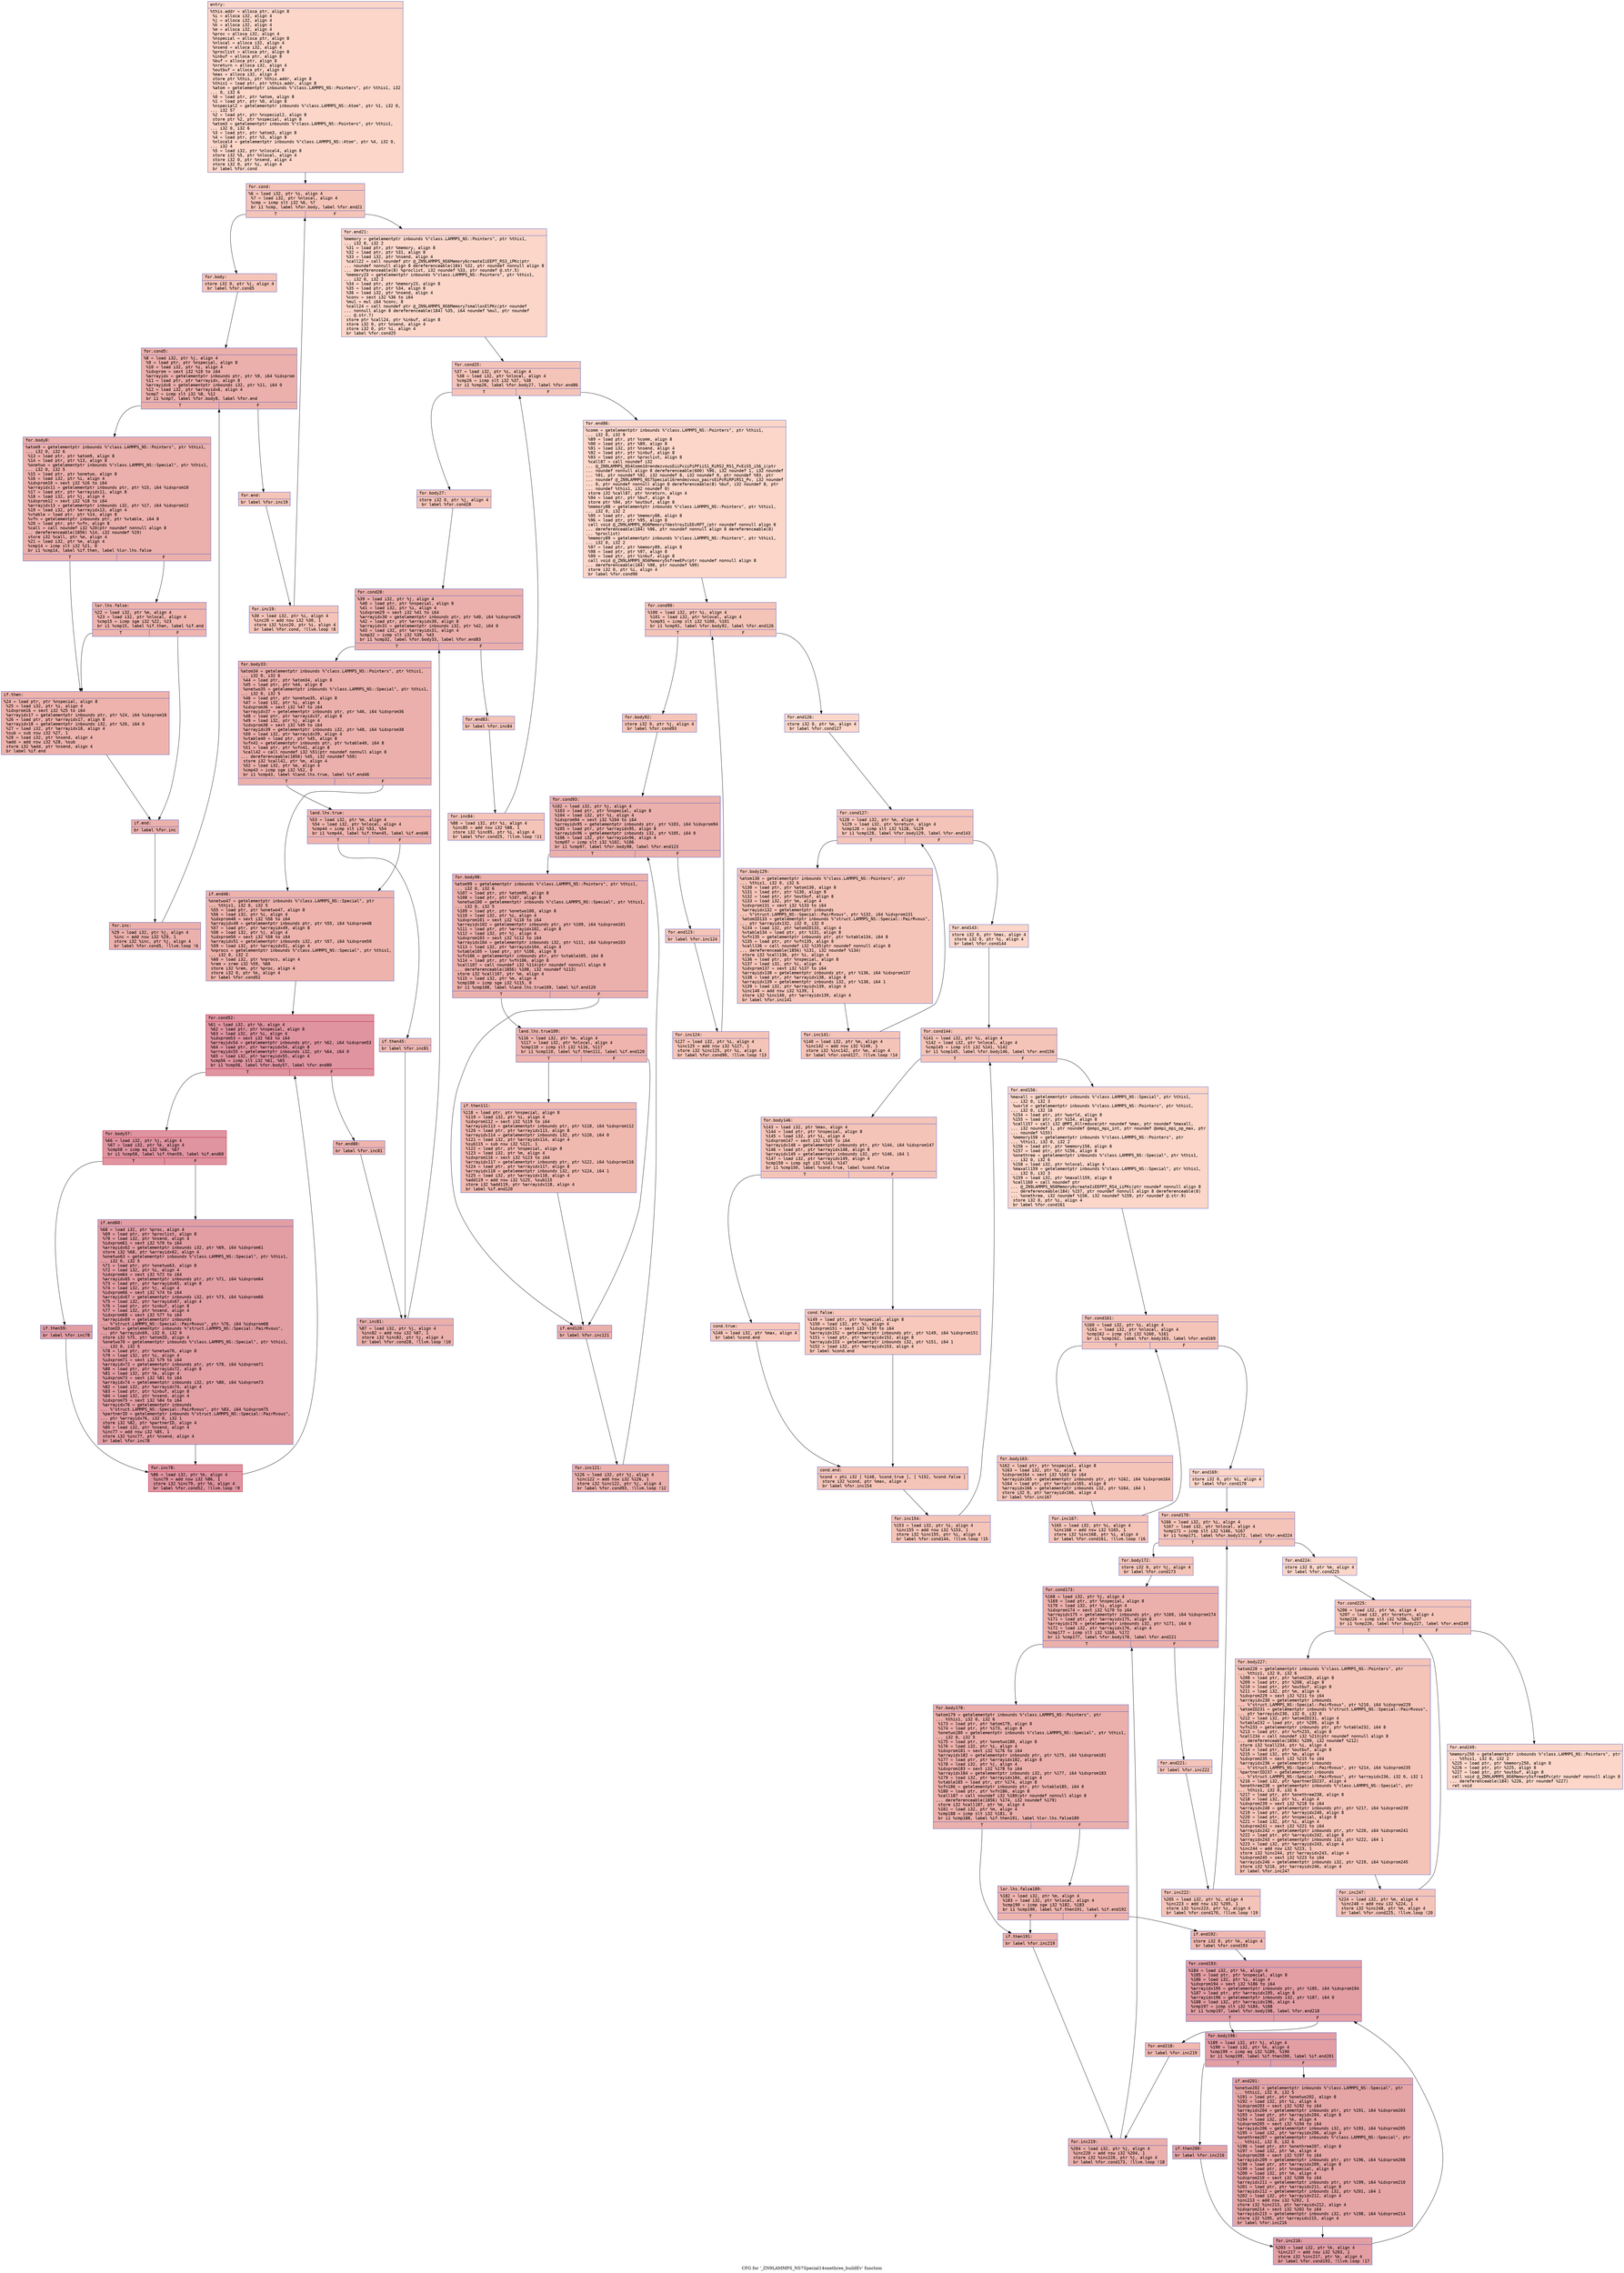 digraph "CFG for '_ZN9LAMMPS_NS7Special14onethree_buildEv' function" {
	label="CFG for '_ZN9LAMMPS_NS7Special14onethree_buildEv' function";

	Node0x555def84d710 [shape=record,color="#3d50c3ff", style=filled, fillcolor="#f6a38570" fontname="Courier",label="{entry:\l|  %this.addr = alloca ptr, align 8\l  %i = alloca i32, align 4\l  %j = alloca i32, align 4\l  %k = alloca i32, align 4\l  %m = alloca i32, align 4\l  %proc = alloca i32, align 4\l  %nspecial = alloca ptr, align 8\l  %nlocal = alloca i32, align 4\l  %nsend = alloca i32, align 4\l  %proclist = alloca ptr, align 8\l  %inbuf = alloca ptr, align 8\l  %buf = alloca ptr, align 8\l  %nreturn = alloca i32, align 4\l  %outbuf = alloca ptr, align 8\l  %max = alloca i32, align 4\l  store ptr %this, ptr %this.addr, align 8\l  %this1 = load ptr, ptr %this.addr, align 8\l  %atom = getelementptr inbounds %\"class.LAMMPS_NS::Pointers\", ptr %this1, i32\l... 0, i32 6\l  %0 = load ptr, ptr %atom, align 8\l  %1 = load ptr, ptr %0, align 8\l  %nspecial2 = getelementptr inbounds %\"class.LAMMPS_NS::Atom\", ptr %1, i32 0,\l... i32 57\l  %2 = load ptr, ptr %nspecial2, align 8\l  store ptr %2, ptr %nspecial, align 8\l  %atom3 = getelementptr inbounds %\"class.LAMMPS_NS::Pointers\", ptr %this1,\l... i32 0, i32 6\l  %3 = load ptr, ptr %atom3, align 8\l  %4 = load ptr, ptr %3, align 8\l  %nlocal4 = getelementptr inbounds %\"class.LAMMPS_NS::Atom\", ptr %4, i32 0,\l... i32 4\l  %5 = load i32, ptr %nlocal4, align 8\l  store i32 %5, ptr %nlocal, align 4\l  store i32 0, ptr %nsend, align 4\l  store i32 0, ptr %i, align 4\l  br label %for.cond\l}"];
	Node0x555def84d710 -> Node0x555def84ec10[tooltip="entry -> for.cond\nProbability 100.00%" ];
	Node0x555def84ec10 [shape=record,color="#3d50c3ff", style=filled, fillcolor="#e97a5f70" fontname="Courier",label="{for.cond:\l|  %6 = load i32, ptr %i, align 4\l  %7 = load i32, ptr %nlocal, align 4\l  %cmp = icmp slt i32 %6, %7\l  br i1 %cmp, label %for.body, label %for.end21\l|{<s0>T|<s1>F}}"];
	Node0x555def84ec10:s0 -> Node0x555def84eeb0[tooltip="for.cond -> for.body\nProbability 96.88%" ];
	Node0x555def84ec10:s1 -> Node0x555def84dda0[tooltip="for.cond -> for.end21\nProbability 3.12%" ];
	Node0x555def84eeb0 [shape=record,color="#3d50c3ff", style=filled, fillcolor="#e97a5f70" fontname="Courier",label="{for.body:\l|  store i32 0, ptr %j, align 4\l  br label %for.cond5\l}"];
	Node0x555def84eeb0 -> Node0x555def84ded0[tooltip="for.body -> for.cond5\nProbability 100.00%" ];
	Node0x555def84ded0 [shape=record,color="#3d50c3ff", style=filled, fillcolor="#d24b4070" fontname="Courier",label="{for.cond5:\l|  %8 = load i32, ptr %j, align 4\l  %9 = load ptr, ptr %nspecial, align 8\l  %10 = load i32, ptr %i, align 4\l  %idxprom = sext i32 %10 to i64\l  %arrayidx = getelementptr inbounds ptr, ptr %9, i64 %idxprom\l  %11 = load ptr, ptr %arrayidx, align 8\l  %arrayidx6 = getelementptr inbounds i32, ptr %11, i64 0\l  %12 = load i32, ptr %arrayidx6, align 4\l  %cmp7 = icmp slt i32 %8, %12\l  br i1 %cmp7, label %for.body8, label %for.end\l|{<s0>T|<s1>F}}"];
	Node0x555def84ded0:s0 -> Node0x555def84f8d0[tooltip="for.cond5 -> for.body8\nProbability 96.88%" ];
	Node0x555def84ded0:s1 -> Node0x555def84f950[tooltip="for.cond5 -> for.end\nProbability 3.12%" ];
	Node0x555def84f8d0 [shape=record,color="#3d50c3ff", style=filled, fillcolor="#d24b4070" fontname="Courier",label="{for.body8:\l|  %atom9 = getelementptr inbounds %\"class.LAMMPS_NS::Pointers\", ptr %this1,\l... i32 0, i32 6\l  %13 = load ptr, ptr %atom9, align 8\l  %14 = load ptr, ptr %13, align 8\l  %onetwo = getelementptr inbounds %\"class.LAMMPS_NS::Special\", ptr %this1,\l... i32 0, i32 5\l  %15 = load ptr, ptr %onetwo, align 8\l  %16 = load i32, ptr %i, align 4\l  %idxprom10 = sext i32 %16 to i64\l  %arrayidx11 = getelementptr inbounds ptr, ptr %15, i64 %idxprom10\l  %17 = load ptr, ptr %arrayidx11, align 8\l  %18 = load i32, ptr %j, align 4\l  %idxprom12 = sext i32 %18 to i64\l  %arrayidx13 = getelementptr inbounds i32, ptr %17, i64 %idxprom12\l  %19 = load i32, ptr %arrayidx13, align 4\l  %vtable = load ptr, ptr %14, align 8\l  %vfn = getelementptr inbounds ptr, ptr %vtable, i64 8\l  %20 = load ptr, ptr %vfn, align 8\l  %call = call noundef i32 %20(ptr noundef nonnull align 8\l... dereferenceable(1856) %14, i32 noundef %19)\l  store i32 %call, ptr %m, align 4\l  %21 = load i32, ptr %m, align 4\l  %cmp14 = icmp slt i32 %21, 0\l  br i1 %cmp14, label %if.then, label %lor.lhs.false\l|{<s0>T|<s1>F}}"];
	Node0x555def84f8d0:s0 -> Node0x555def850770[tooltip="for.body8 -> if.then\nProbability 37.50%" ];
	Node0x555def84f8d0:s1 -> Node0x555def8507e0[tooltip="for.body8 -> lor.lhs.false\nProbability 62.50%" ];
	Node0x555def8507e0 [shape=record,color="#3d50c3ff", style=filled, fillcolor="#d8564670" fontname="Courier",label="{lor.lhs.false:\l|  %22 = load i32, ptr %m, align 4\l  %23 = load i32, ptr %nlocal, align 4\l  %cmp15 = icmp sge i32 %22, %23\l  br i1 %cmp15, label %if.then, label %if.end\l|{<s0>T|<s1>F}}"];
	Node0x555def8507e0:s0 -> Node0x555def850770[tooltip="lor.lhs.false -> if.then\nProbability 50.00%" ];
	Node0x555def8507e0:s1 -> Node0x555def850b20[tooltip="lor.lhs.false -> if.end\nProbability 50.00%" ];
	Node0x555def850770 [shape=record,color="#3d50c3ff", style=filled, fillcolor="#d6524470" fontname="Courier",label="{if.then:\l|  %24 = load ptr, ptr %nspecial, align 8\l  %25 = load i32, ptr %i, align 4\l  %idxprom16 = sext i32 %25 to i64\l  %arrayidx17 = getelementptr inbounds ptr, ptr %24, i64 %idxprom16\l  %26 = load ptr, ptr %arrayidx17, align 8\l  %arrayidx18 = getelementptr inbounds i32, ptr %26, i64 0\l  %27 = load i32, ptr %arrayidx18, align 4\l  %sub = sub nsw i32 %27, 1\l  %28 = load i32, ptr %nsend, align 4\l  %add = add nsw i32 %28, %sub\l  store i32 %add, ptr %nsend, align 4\l  br label %if.end\l}"];
	Node0x555def850770 -> Node0x555def850b20[tooltip="if.then -> if.end\nProbability 100.00%" ];
	Node0x555def850b20 [shape=record,color="#3d50c3ff", style=filled, fillcolor="#d24b4070" fontname="Courier",label="{if.end:\l|  br label %for.inc\l}"];
	Node0x555def850b20 -> Node0x555def851670[tooltip="if.end -> for.inc\nProbability 100.00%" ];
	Node0x555def851670 [shape=record,color="#3d50c3ff", style=filled, fillcolor="#d24b4070" fontname="Courier",label="{for.inc:\l|  %29 = load i32, ptr %j, align 4\l  %inc = add nsw i32 %29, 1\l  store i32 %inc, ptr %j, align 4\l  br label %for.cond5, !llvm.loop !6\l}"];
	Node0x555def851670 -> Node0x555def84ded0[tooltip="for.inc -> for.cond5\nProbability 100.00%" ];
	Node0x555def84f950 [shape=record,color="#3d50c3ff", style=filled, fillcolor="#e97a5f70" fontname="Courier",label="{for.end:\l|  br label %for.inc19\l}"];
	Node0x555def84f950 -> Node0x555def851ae0[tooltip="for.end -> for.inc19\nProbability 100.00%" ];
	Node0x555def851ae0 [shape=record,color="#3d50c3ff", style=filled, fillcolor="#e97a5f70" fontname="Courier",label="{for.inc19:\l|  %30 = load i32, ptr %i, align 4\l  %inc20 = add nsw i32 %30, 1\l  store i32 %inc20, ptr %i, align 4\l  br label %for.cond, !llvm.loop !8\l}"];
	Node0x555def851ae0 -> Node0x555def84ec10[tooltip="for.inc19 -> for.cond\nProbability 100.00%" ];
	Node0x555def84dda0 [shape=record,color="#3d50c3ff", style=filled, fillcolor="#f6a38570" fontname="Courier",label="{for.end21:\l|  %memory = getelementptr inbounds %\"class.LAMMPS_NS::Pointers\", ptr %this1,\l... i32 0, i32 2\l  %31 = load ptr, ptr %memory, align 8\l  %32 = load ptr, ptr %31, align 8\l  %33 = load i32, ptr %nsend, align 4\l  %call22 = call noundef ptr @_ZN9LAMMPS_NS6Memory6createIiEEPT_RS3_iPKc(ptr\l... noundef nonnull align 8 dereferenceable(184) %32, ptr noundef nonnull align 8\l... dereferenceable(8) %proclist, i32 noundef %33, ptr noundef @.str.5)\l  %memory23 = getelementptr inbounds %\"class.LAMMPS_NS::Pointers\", ptr %this1,\l... i32 0, i32 2\l  %34 = load ptr, ptr %memory23, align 8\l  %35 = load ptr, ptr %34, align 8\l  %36 = load i32, ptr %nsend, align 4\l  %conv = sext i32 %36 to i64\l  %mul = mul i64 %conv, 8\l  %call24 = call noundef ptr @_ZN9LAMMPS_NS6Memory7smallocElPKc(ptr noundef\l... nonnull align 8 dereferenceable(184) %35, i64 noundef %mul, ptr noundef\l... @.str.7)\l  store ptr %call24, ptr %inbuf, align 8\l  store i32 0, ptr %nsend, align 4\l  store i32 0, ptr %i, align 4\l  br label %for.cond25\l}"];
	Node0x555def84dda0 -> Node0x555def852a30[tooltip="for.end21 -> for.cond25\nProbability 100.00%" ];
	Node0x555def852a30 [shape=record,color="#3d50c3ff", style=filled, fillcolor="#e97a5f70" fontname="Courier",label="{for.cond25:\l|  %37 = load i32, ptr %i, align 4\l  %38 = load i32, ptr %nlocal, align 4\l  %cmp26 = icmp slt i32 %37, %38\l  br i1 %cmp26, label %for.body27, label %for.end86\l|{<s0>T|<s1>F}}"];
	Node0x555def852a30:s0 -> Node0x555def852c80[tooltip="for.cond25 -> for.body27\nProbability 96.88%" ];
	Node0x555def852a30:s1 -> Node0x555def852cd0[tooltip="for.cond25 -> for.end86\nProbability 3.12%" ];
	Node0x555def852c80 [shape=record,color="#3d50c3ff", style=filled, fillcolor="#e97a5f70" fontname="Courier",label="{for.body27:\l|  store i32 0, ptr %j, align 4\l  br label %for.cond28\l}"];
	Node0x555def852c80 -> Node0x555def852ea0[tooltip="for.body27 -> for.cond28\nProbability 100.00%" ];
	Node0x555def852ea0 [shape=record,color="#3d50c3ff", style=filled, fillcolor="#d24b4070" fontname="Courier",label="{for.cond28:\l|  %39 = load i32, ptr %j, align 4\l  %40 = load ptr, ptr %nspecial, align 8\l  %41 = load i32, ptr %i, align 4\l  %idxprom29 = sext i32 %41 to i64\l  %arrayidx30 = getelementptr inbounds ptr, ptr %40, i64 %idxprom29\l  %42 = load ptr, ptr %arrayidx30, align 8\l  %arrayidx31 = getelementptr inbounds i32, ptr %42, i64 0\l  %43 = load i32, ptr %arrayidx31, align 4\l  %cmp32 = icmp slt i32 %39, %43\l  br i1 %cmp32, label %for.body33, label %for.end83\l|{<s0>T|<s1>F}}"];
	Node0x555def852ea0:s0 -> Node0x555def853500[tooltip="for.cond28 -> for.body33\nProbability 96.88%" ];
	Node0x555def852ea0:s1 -> Node0x555def853580[tooltip="for.cond28 -> for.end83\nProbability 3.12%" ];
	Node0x555def853500 [shape=record,color="#3d50c3ff", style=filled, fillcolor="#d24b4070" fontname="Courier",label="{for.body33:\l|  %atom34 = getelementptr inbounds %\"class.LAMMPS_NS::Pointers\", ptr %this1,\l... i32 0, i32 6\l  %44 = load ptr, ptr %atom34, align 8\l  %45 = load ptr, ptr %44, align 8\l  %onetwo35 = getelementptr inbounds %\"class.LAMMPS_NS::Special\", ptr %this1,\l... i32 0, i32 5\l  %46 = load ptr, ptr %onetwo35, align 8\l  %47 = load i32, ptr %i, align 4\l  %idxprom36 = sext i32 %47 to i64\l  %arrayidx37 = getelementptr inbounds ptr, ptr %46, i64 %idxprom36\l  %48 = load ptr, ptr %arrayidx37, align 8\l  %49 = load i32, ptr %j, align 4\l  %idxprom38 = sext i32 %49 to i64\l  %arrayidx39 = getelementptr inbounds i32, ptr %48, i64 %idxprom38\l  %50 = load i32, ptr %arrayidx39, align 4\l  %vtable40 = load ptr, ptr %45, align 8\l  %vfn41 = getelementptr inbounds ptr, ptr %vtable40, i64 8\l  %51 = load ptr, ptr %vfn41, align 8\l  %call42 = call noundef i32 %51(ptr noundef nonnull align 8\l... dereferenceable(1856) %45, i32 noundef %50)\l  store i32 %call42, ptr %m, align 4\l  %52 = load i32, ptr %m, align 4\l  %cmp43 = icmp sge i32 %52, 0\l  br i1 %cmp43, label %land.lhs.true, label %if.end46\l|{<s0>T|<s1>F}}"];
	Node0x555def853500:s0 -> Node0x555def854be0[tooltip="for.body33 -> land.lhs.true\nProbability 50.00%" ];
	Node0x555def853500:s1 -> Node0x555def854c60[tooltip="for.body33 -> if.end46\nProbability 50.00%" ];
	Node0x555def854be0 [shape=record,color="#3d50c3ff", style=filled, fillcolor="#d8564670" fontname="Courier",label="{land.lhs.true:\l|  %53 = load i32, ptr %m, align 4\l  %54 = load i32, ptr %nlocal, align 4\l  %cmp44 = icmp slt i32 %53, %54\l  br i1 %cmp44, label %if.then45, label %if.end46\l|{<s0>T|<s1>F}}"];
	Node0x555def854be0:s0 -> Node0x555def854f40[tooltip="land.lhs.true -> if.then45\nProbability 50.00%" ];
	Node0x555def854be0:s1 -> Node0x555def854c60[tooltip="land.lhs.true -> if.end46\nProbability 50.00%" ];
	Node0x555def854f40 [shape=record,color="#3d50c3ff", style=filled, fillcolor="#de614d70" fontname="Courier",label="{if.then45:\l|  br label %for.inc81\l}"];
	Node0x555def854f40 -> Node0x555def855070[tooltip="if.then45 -> for.inc81\nProbability 100.00%" ];
	Node0x555def854c60 [shape=record,color="#3d50c3ff", style=filled, fillcolor="#d6524470" fontname="Courier",label="{if.end46:\l|  %onetwo47 = getelementptr inbounds %\"class.LAMMPS_NS::Special\", ptr\l... %this1, i32 0, i32 5\l  %55 = load ptr, ptr %onetwo47, align 8\l  %56 = load i32, ptr %i, align 4\l  %idxprom48 = sext i32 %56 to i64\l  %arrayidx49 = getelementptr inbounds ptr, ptr %55, i64 %idxprom48\l  %57 = load ptr, ptr %arrayidx49, align 8\l  %58 = load i32, ptr %j, align 4\l  %idxprom50 = sext i32 %58 to i64\l  %arrayidx51 = getelementptr inbounds i32, ptr %57, i64 %idxprom50\l  %59 = load i32, ptr %arrayidx51, align 4\l  %nprocs = getelementptr inbounds %\"class.LAMMPS_NS::Special\", ptr %this1,\l... i32 0, i32 2\l  %60 = load i32, ptr %nprocs, align 4\l  %rem = srem i32 %59, %60\l  store i32 %rem, ptr %proc, align 4\l  store i32 0, ptr %k, align 4\l  br label %for.cond52\l}"];
	Node0x555def854c60 -> Node0x555def855b00[tooltip="if.end46 -> for.cond52\nProbability 100.00%" ];
	Node0x555def855b00 [shape=record,color="#b70d28ff", style=filled, fillcolor="#b70d2870" fontname="Courier",label="{for.cond52:\l|  %61 = load i32, ptr %k, align 4\l  %62 = load ptr, ptr %nspecial, align 8\l  %63 = load i32, ptr %i, align 4\l  %idxprom53 = sext i32 %63 to i64\l  %arrayidx54 = getelementptr inbounds ptr, ptr %62, i64 %idxprom53\l  %64 = load ptr, ptr %arrayidx54, align 8\l  %arrayidx55 = getelementptr inbounds i32, ptr %64, i64 0\l  %65 = load i32, ptr %arrayidx55, align 4\l  %cmp56 = icmp slt i32 %61, %65\l  br i1 %cmp56, label %for.body57, label %for.end80\l|{<s0>T|<s1>F}}"];
	Node0x555def855b00:s0 -> Node0x555def851200[tooltip="for.cond52 -> for.body57\nProbability 96.88%" ];
	Node0x555def855b00:s1 -> Node0x555def851280[tooltip="for.cond52 -> for.end80\nProbability 3.12%" ];
	Node0x555def851200 [shape=record,color="#b70d28ff", style=filled, fillcolor="#b70d2870" fontname="Courier",label="{for.body57:\l|  %66 = load i32, ptr %j, align 4\l  %67 = load i32, ptr %k, align 4\l  %cmp58 = icmp eq i32 %66, %67\l  br i1 %cmp58, label %if.then59, label %if.end60\l|{<s0>T|<s1>F}}"];
	Node0x555def851200:s0 -> Node0x555def856b40[tooltip="for.body57 -> if.then59\nProbability 50.00%" ];
	Node0x555def851200:s1 -> Node0x555def856bc0[tooltip="for.body57 -> if.end60\nProbability 50.00%" ];
	Node0x555def856b40 [shape=record,color="#3d50c3ff", style=filled, fillcolor="#be242e70" fontname="Courier",label="{if.then59:\l|  br label %for.inc78\l}"];
	Node0x555def856b40 -> Node0x555def856d50[tooltip="if.then59 -> for.inc78\nProbability 100.00%" ];
	Node0x555def856bc0 [shape=record,color="#3d50c3ff", style=filled, fillcolor="#be242e70" fontname="Courier",label="{if.end60:\l|  %68 = load i32, ptr %proc, align 4\l  %69 = load ptr, ptr %proclist, align 8\l  %70 = load i32, ptr %nsend, align 4\l  %idxprom61 = sext i32 %70 to i64\l  %arrayidx62 = getelementptr inbounds i32, ptr %69, i64 %idxprom61\l  store i32 %68, ptr %arrayidx62, align 4\l  %onetwo63 = getelementptr inbounds %\"class.LAMMPS_NS::Special\", ptr %this1,\l... i32 0, i32 5\l  %71 = load ptr, ptr %onetwo63, align 8\l  %72 = load i32, ptr %i, align 4\l  %idxprom64 = sext i32 %72 to i64\l  %arrayidx65 = getelementptr inbounds ptr, ptr %71, i64 %idxprom64\l  %73 = load ptr, ptr %arrayidx65, align 8\l  %74 = load i32, ptr %j, align 4\l  %idxprom66 = sext i32 %74 to i64\l  %arrayidx67 = getelementptr inbounds i32, ptr %73, i64 %idxprom66\l  %75 = load i32, ptr %arrayidx67, align 4\l  %76 = load ptr, ptr %inbuf, align 8\l  %77 = load i32, ptr %nsend, align 4\l  %idxprom68 = sext i32 %77 to i64\l  %arrayidx69 = getelementptr inbounds\l... %\"struct.LAMMPS_NS::Special::PairRvous\", ptr %76, i64 %idxprom68\l  %atomID = getelementptr inbounds %\"struct.LAMMPS_NS::Special::PairRvous\",\l... ptr %arrayidx69, i32 0, i32 0\l  store i32 %75, ptr %atomID, align 4\l  %onetwo70 = getelementptr inbounds %\"class.LAMMPS_NS::Special\", ptr %this1,\l... i32 0, i32 5\l  %78 = load ptr, ptr %onetwo70, align 8\l  %79 = load i32, ptr %i, align 4\l  %idxprom71 = sext i32 %79 to i64\l  %arrayidx72 = getelementptr inbounds ptr, ptr %78, i64 %idxprom71\l  %80 = load ptr, ptr %arrayidx72, align 8\l  %81 = load i32, ptr %k, align 4\l  %idxprom73 = sext i32 %81 to i64\l  %arrayidx74 = getelementptr inbounds i32, ptr %80, i64 %idxprom73\l  %82 = load i32, ptr %arrayidx74, align 4\l  %83 = load ptr, ptr %inbuf, align 8\l  %84 = load i32, ptr %nsend, align 4\l  %idxprom75 = sext i32 %84 to i64\l  %arrayidx76 = getelementptr inbounds\l... %\"struct.LAMMPS_NS::Special::PairRvous\", ptr %83, i64 %idxprom75\l  %partnerID = getelementptr inbounds %\"struct.LAMMPS_NS::Special::PairRvous\",\l... ptr %arrayidx76, i32 0, i32 1\l  store i32 %82, ptr %partnerID, align 4\l  %85 = load i32, ptr %nsend, align 4\l  %inc77 = add nsw i32 %85, 1\l  store i32 %inc77, ptr %nsend, align 4\l  br label %for.inc78\l}"];
	Node0x555def856bc0 -> Node0x555def856d50[tooltip="if.end60 -> for.inc78\nProbability 100.00%" ];
	Node0x555def856d50 [shape=record,color="#b70d28ff", style=filled, fillcolor="#b70d2870" fontname="Courier",label="{for.inc78:\l|  %86 = load i32, ptr %k, align 4\l  %inc79 = add nsw i32 %86, 1\l  store i32 %inc79, ptr %k, align 4\l  br label %for.cond52, !llvm.loop !9\l}"];
	Node0x555def856d50 -> Node0x555def855b00[tooltip="for.inc78 -> for.cond52\nProbability 100.00%" ];
	Node0x555def851280 [shape=record,color="#3d50c3ff", style=filled, fillcolor="#d6524470" fontname="Courier",label="{for.end80:\l|  br label %for.inc81\l}"];
	Node0x555def851280 -> Node0x555def855070[tooltip="for.end80 -> for.inc81\nProbability 100.00%" ];
	Node0x555def855070 [shape=record,color="#3d50c3ff", style=filled, fillcolor="#d24b4070" fontname="Courier",label="{for.inc81:\l|  %87 = load i32, ptr %j, align 4\l  %inc82 = add nsw i32 %87, 1\l  store i32 %inc82, ptr %j, align 4\l  br label %for.cond28, !llvm.loop !10\l}"];
	Node0x555def855070 -> Node0x555def852ea0[tooltip="for.inc81 -> for.cond28\nProbability 100.00%" ];
	Node0x555def853580 [shape=record,color="#3d50c3ff", style=filled, fillcolor="#e97a5f70" fontname="Courier",label="{for.end83:\l|  br label %for.inc84\l}"];
	Node0x555def853580 -> Node0x555def858f90[tooltip="for.end83 -> for.inc84\nProbability 100.00%" ];
	Node0x555def858f90 [shape=record,color="#3d50c3ff", style=filled, fillcolor="#e97a5f70" fontname="Courier",label="{for.inc84:\l|  %88 = load i32, ptr %i, align 4\l  %inc85 = add nsw i32 %88, 1\l  store i32 %inc85, ptr %i, align 4\l  br label %for.cond25, !llvm.loop !11\l}"];
	Node0x555def858f90 -> Node0x555def852a30[tooltip="for.inc84 -> for.cond25\nProbability 100.00%" ];
	Node0x555def852cd0 [shape=record,color="#3d50c3ff", style=filled, fillcolor="#f6a38570" fontname="Courier",label="{for.end86:\l|  %comm = getelementptr inbounds %\"class.LAMMPS_NS::Pointers\", ptr %this1,\l... i32 0, i32 9\l  %89 = load ptr, ptr %comm, align 8\l  %90 = load ptr, ptr %89, align 8\l  %91 = load i32, ptr %nsend, align 4\l  %92 = load ptr, ptr %inbuf, align 8\l  %93 = load ptr, ptr %proclist, align 8\l  %call87 = call noundef i32\l... @_ZN9LAMMPS_NS4Comm10rendezvousEiiPciiPiPFiiS1_RiRS2_RS1_PvEiS5_iS6_i(ptr\l... noundef nonnull align 8 dereferenceable(600) %90, i32 noundef 1, i32 noundef\l... %91, ptr noundef %92, i32 noundef 8, i32 noundef 0, ptr noundef %93, ptr\l... noundef @_ZN9LAMMPS_NS7Special16rendezvous_pairsEiPcRiRPiRS1_Pv, i32 noundef\l... 0, ptr noundef nonnull align 8 dereferenceable(8) %buf, i32 noundef 8, ptr\l... noundef %this1, i32 noundef 0)\l  store i32 %call87, ptr %nreturn, align 4\l  %94 = load ptr, ptr %buf, align 8\l  store ptr %94, ptr %outbuf, align 8\l  %memory88 = getelementptr inbounds %\"class.LAMMPS_NS::Pointers\", ptr %this1,\l... i32 0, i32 2\l  %95 = load ptr, ptr %memory88, align 8\l  %96 = load ptr, ptr %95, align 8\l  call void @_ZN9LAMMPS_NS6Memory7destroyIiEEvRPT_(ptr noundef nonnull align 8\l... dereferenceable(184) %96, ptr noundef nonnull align 8 dereferenceable(8)\l... %proclist)\l  %memory89 = getelementptr inbounds %\"class.LAMMPS_NS::Pointers\", ptr %this1,\l... i32 0, i32 2\l  %97 = load ptr, ptr %memory89, align 8\l  %98 = load ptr, ptr %97, align 8\l  %99 = load ptr, ptr %inbuf, align 8\l  call void @_ZN9LAMMPS_NS6Memory5sfreeEPv(ptr noundef nonnull align 8\l... dereferenceable(184) %98, ptr noundef %99)\l  store i32 0, ptr %i, align 4\l  br label %for.cond90\l}"];
	Node0x555def852cd0 -> Node0x555def854060[tooltip="for.end86 -> for.cond90\nProbability 100.00%" ];
	Node0x555def854060 [shape=record,color="#3d50c3ff", style=filled, fillcolor="#e97a5f70" fontname="Courier",label="{for.cond90:\l|  %100 = load i32, ptr %i, align 4\l  %101 = load i32, ptr %nlocal, align 4\l  %cmp91 = icmp slt i32 %100, %101\l  br i1 %cmp91, label %for.body92, label %for.end126\l|{<s0>T|<s1>F}}"];
	Node0x555def854060:s0 -> Node0x555def854220[tooltip="for.cond90 -> for.body92\nProbability 96.88%" ];
	Node0x555def854060:s1 -> Node0x555def85afe0[tooltip="for.cond90 -> for.end126\nProbability 3.12%" ];
	Node0x555def854220 [shape=record,color="#3d50c3ff", style=filled, fillcolor="#e97a5f70" fontname="Courier",label="{for.body92:\l|  store i32 0, ptr %j, align 4\l  br label %for.cond93\l}"];
	Node0x555def854220 -> Node0x555def85b1b0[tooltip="for.body92 -> for.cond93\nProbability 100.00%" ];
	Node0x555def85b1b0 [shape=record,color="#3d50c3ff", style=filled, fillcolor="#d24b4070" fontname="Courier",label="{for.cond93:\l|  %102 = load i32, ptr %j, align 4\l  %103 = load ptr, ptr %nspecial, align 8\l  %104 = load i32, ptr %i, align 4\l  %idxprom94 = sext i32 %104 to i64\l  %arrayidx95 = getelementptr inbounds ptr, ptr %103, i64 %idxprom94\l  %105 = load ptr, ptr %arrayidx95, align 8\l  %arrayidx96 = getelementptr inbounds i32, ptr %105, i64 0\l  %106 = load i32, ptr %arrayidx96, align 4\l  %cmp97 = icmp slt i32 %102, %106\l  br i1 %cmp97, label %for.body98, label %for.end123\l|{<s0>T|<s1>F}}"];
	Node0x555def85b1b0:s0 -> Node0x555def85b760[tooltip="for.cond93 -> for.body98\nProbability 96.88%" ];
	Node0x555def85b1b0:s1 -> Node0x555def85b7e0[tooltip="for.cond93 -> for.end123\nProbability 3.12%" ];
	Node0x555def85b760 [shape=record,color="#3d50c3ff", style=filled, fillcolor="#d24b4070" fontname="Courier",label="{for.body98:\l|  %atom99 = getelementptr inbounds %\"class.LAMMPS_NS::Pointers\", ptr %this1,\l... i32 0, i32 6\l  %107 = load ptr, ptr %atom99, align 8\l  %108 = load ptr, ptr %107, align 8\l  %onetwo100 = getelementptr inbounds %\"class.LAMMPS_NS::Special\", ptr %this1,\l... i32 0, i32 5\l  %109 = load ptr, ptr %onetwo100, align 8\l  %110 = load i32, ptr %i, align 4\l  %idxprom101 = sext i32 %110 to i64\l  %arrayidx102 = getelementptr inbounds ptr, ptr %109, i64 %idxprom101\l  %111 = load ptr, ptr %arrayidx102, align 8\l  %112 = load i32, ptr %j, align 4\l  %idxprom103 = sext i32 %112 to i64\l  %arrayidx104 = getelementptr inbounds i32, ptr %111, i64 %idxprom103\l  %113 = load i32, ptr %arrayidx104, align 4\l  %vtable105 = load ptr, ptr %108, align 8\l  %vfn106 = getelementptr inbounds ptr, ptr %vtable105, i64 8\l  %114 = load ptr, ptr %vfn106, align 8\l  %call107 = call noundef i32 %114(ptr noundef nonnull align 8\l... dereferenceable(1856) %108, i32 noundef %113)\l  store i32 %call107, ptr %m, align 4\l  %115 = load i32, ptr %m, align 4\l  %cmp108 = icmp sge i32 %115, 0\l  br i1 %cmp108, label %land.lhs.true109, label %if.end120\l|{<s0>T|<s1>F}}"];
	Node0x555def85b760:s0 -> Node0x555def85c5b0[tooltip="for.body98 -> land.lhs.true109\nProbability 50.00%" ];
	Node0x555def85b760:s1 -> Node0x555def85c650[tooltip="for.body98 -> if.end120\nProbability 50.00%" ];
	Node0x555def85c5b0 [shape=record,color="#3d50c3ff", style=filled, fillcolor="#d8564670" fontname="Courier",label="{land.lhs.true109:\l|  %116 = load i32, ptr %m, align 4\l  %117 = load i32, ptr %nlocal, align 4\l  %cmp110 = icmp slt i32 %116, %117\l  br i1 %cmp110, label %if.then111, label %if.end120\l|{<s0>T|<s1>F}}"];
	Node0x555def85c5b0:s0 -> Node0x555def85c940[tooltip="land.lhs.true109 -> if.then111\nProbability 50.00%" ];
	Node0x555def85c5b0:s1 -> Node0x555def85c650[tooltip="land.lhs.true109 -> if.end120\nProbability 50.00%" ];
	Node0x555def85c940 [shape=record,color="#3d50c3ff", style=filled, fillcolor="#de614d70" fontname="Courier",label="{if.then111:\l|  %118 = load ptr, ptr %nspecial, align 8\l  %119 = load i32, ptr %i, align 4\l  %idxprom112 = sext i32 %119 to i64\l  %arrayidx113 = getelementptr inbounds ptr, ptr %118, i64 %idxprom112\l  %120 = load ptr, ptr %arrayidx113, align 8\l  %arrayidx114 = getelementptr inbounds i32, ptr %120, i64 0\l  %121 = load i32, ptr %arrayidx114, align 4\l  %sub115 = sub nsw i32 %121, 1\l  %122 = load ptr, ptr %nspecial, align 8\l  %123 = load i32, ptr %m, align 4\l  %idxprom116 = sext i32 %123 to i64\l  %arrayidx117 = getelementptr inbounds ptr, ptr %122, i64 %idxprom116\l  %124 = load ptr, ptr %arrayidx117, align 8\l  %arrayidx118 = getelementptr inbounds i32, ptr %124, i64 1\l  %125 = load i32, ptr %arrayidx118, align 4\l  %add119 = add nsw i32 %125, %sub115\l  store i32 %add119, ptr %arrayidx118, align 4\l  br label %if.end120\l}"];
	Node0x555def85c940 -> Node0x555def85c650[tooltip="if.then111 -> if.end120\nProbability 100.00%" ];
	Node0x555def85c650 [shape=record,color="#3d50c3ff", style=filled, fillcolor="#d24b4070" fontname="Courier",label="{if.end120:\l|  br label %for.inc121\l}"];
	Node0x555def85c650 -> Node0x555def85d500[tooltip="if.end120 -> for.inc121\nProbability 100.00%" ];
	Node0x555def85d500 [shape=record,color="#3d50c3ff", style=filled, fillcolor="#d24b4070" fontname="Courier",label="{for.inc121:\l|  %126 = load i32, ptr %j, align 4\l  %inc122 = add nsw i32 %126, 1\l  store i32 %inc122, ptr %j, align 4\l  br label %for.cond93, !llvm.loop !12\l}"];
	Node0x555def85d500 -> Node0x555def85b1b0[tooltip="for.inc121 -> for.cond93\nProbability 100.00%" ];
	Node0x555def85b7e0 [shape=record,color="#3d50c3ff", style=filled, fillcolor="#e97a5f70" fontname="Courier",label="{for.end123:\l|  br label %for.inc124\l}"];
	Node0x555def85b7e0 -> Node0x555def85d900[tooltip="for.end123 -> for.inc124\nProbability 100.00%" ];
	Node0x555def85d900 [shape=record,color="#3d50c3ff", style=filled, fillcolor="#e97a5f70" fontname="Courier",label="{for.inc124:\l|  %127 = load i32, ptr %i, align 4\l  %inc125 = add nsw i32 %127, 1\l  store i32 %inc125, ptr %i, align 4\l  br label %for.cond90, !llvm.loop !13\l}"];
	Node0x555def85d900 -> Node0x555def854060[tooltip="for.inc124 -> for.cond90\nProbability 100.00%" ];
	Node0x555def85afe0 [shape=record,color="#3d50c3ff", style=filled, fillcolor="#f6a38570" fontname="Courier",label="{for.end126:\l|  store i32 0, ptr %m, align 4\l  br label %for.cond127\l}"];
	Node0x555def85afe0 -> Node0x555def85de20[tooltip="for.end126 -> for.cond127\nProbability 100.00%" ];
	Node0x555def85de20 [shape=record,color="#3d50c3ff", style=filled, fillcolor="#e97a5f70" fontname="Courier",label="{for.cond127:\l|  %128 = load i32, ptr %m, align 4\l  %129 = load i32, ptr %nreturn, align 4\l  %cmp128 = icmp slt i32 %128, %129\l  br i1 %cmp128, label %for.body129, label %for.end143\l|{<s0>T|<s1>F}}"];
	Node0x555def85de20:s0 -> Node0x555def85e0c0[tooltip="for.cond127 -> for.body129\nProbability 96.88%" ];
	Node0x555def85de20:s1 -> Node0x555def85e140[tooltip="for.cond127 -> for.end143\nProbability 3.12%" ];
	Node0x555def85e0c0 [shape=record,color="#3d50c3ff", style=filled, fillcolor="#e97a5f70" fontname="Courier",label="{for.body129:\l|  %atom130 = getelementptr inbounds %\"class.LAMMPS_NS::Pointers\", ptr\l... %this1, i32 0, i32 6\l  %130 = load ptr, ptr %atom130, align 8\l  %131 = load ptr, ptr %130, align 8\l  %132 = load ptr, ptr %outbuf, align 8\l  %133 = load i32, ptr %m, align 4\l  %idxprom131 = sext i32 %133 to i64\l  %arrayidx132 = getelementptr inbounds\l... %\"struct.LAMMPS_NS::Special::PairRvous\", ptr %132, i64 %idxprom131\l  %atomID133 = getelementptr inbounds %\"struct.LAMMPS_NS::Special::PairRvous\",\l... ptr %arrayidx132, i32 0, i32 0\l  %134 = load i32, ptr %atomID133, align 4\l  %vtable134 = load ptr, ptr %131, align 8\l  %vfn135 = getelementptr inbounds ptr, ptr %vtable134, i64 8\l  %135 = load ptr, ptr %vfn135, align 8\l  %call136 = call noundef i32 %135(ptr noundef nonnull align 8\l... dereferenceable(1856) %131, i32 noundef %134)\l  store i32 %call136, ptr %i, align 4\l  %136 = load ptr, ptr %nspecial, align 8\l  %137 = load i32, ptr %i, align 4\l  %idxprom137 = sext i32 %137 to i64\l  %arrayidx138 = getelementptr inbounds ptr, ptr %136, i64 %idxprom137\l  %138 = load ptr, ptr %arrayidx138, align 8\l  %arrayidx139 = getelementptr inbounds i32, ptr %138, i64 1\l  %139 = load i32, ptr %arrayidx139, align 4\l  %inc140 = add nsw i32 %139, 1\l  store i32 %inc140, ptr %arrayidx139, align 4\l  br label %for.inc141\l}"];
	Node0x555def85e0c0 -> Node0x555def85f180[tooltip="for.body129 -> for.inc141\nProbability 100.00%" ];
	Node0x555def85f180 [shape=record,color="#3d50c3ff", style=filled, fillcolor="#e97a5f70" fontname="Courier",label="{for.inc141:\l|  %140 = load i32, ptr %m, align 4\l  %inc142 = add nsw i32 %140, 1\l  store i32 %inc142, ptr %m, align 4\l  br label %for.cond127, !llvm.loop !14\l}"];
	Node0x555def85f180 -> Node0x555def85de20[tooltip="for.inc141 -> for.cond127\nProbability 100.00%" ];
	Node0x555def85e140 [shape=record,color="#3d50c3ff", style=filled, fillcolor="#f6a38570" fontname="Courier",label="{for.end143:\l|  store i32 0, ptr %max, align 4\l  store i32 0, ptr %i, align 4\l  br label %for.cond144\l}"];
	Node0x555def85e140 -> Node0x555def85f740[tooltip="for.end143 -> for.cond144\nProbability 100.00%" ];
	Node0x555def85f740 [shape=record,color="#3d50c3ff", style=filled, fillcolor="#e97a5f70" fontname="Courier",label="{for.cond144:\l|  %141 = load i32, ptr %i, align 4\l  %142 = load i32, ptr %nlocal, align 4\l  %cmp145 = icmp slt i32 %141, %142\l  br i1 %cmp145, label %for.body146, label %for.end156\l|{<s0>T|<s1>F}}"];
	Node0x555def85f740:s0 -> Node0x555def85f9e0[tooltip="for.cond144 -> for.body146\nProbability 96.88%" ];
	Node0x555def85f740:s1 -> Node0x555def85fa60[tooltip="for.cond144 -> for.end156\nProbability 3.12%" ];
	Node0x555def85f9e0 [shape=record,color="#3d50c3ff", style=filled, fillcolor="#e97a5f70" fontname="Courier",label="{for.body146:\l|  %143 = load i32, ptr %max, align 4\l  %144 = load ptr, ptr %nspecial, align 8\l  %145 = load i32, ptr %i, align 4\l  %idxprom147 = sext i32 %145 to i64\l  %arrayidx148 = getelementptr inbounds ptr, ptr %144, i64 %idxprom147\l  %146 = load ptr, ptr %arrayidx148, align 8\l  %arrayidx149 = getelementptr inbounds i32, ptr %146, i64 1\l  %147 = load i32, ptr %arrayidx149, align 4\l  %cmp150 = icmp sgt i32 %143, %147\l  br i1 %cmp150, label %cond.true, label %cond.false\l|{<s0>T|<s1>F}}"];
	Node0x555def85f9e0:s0 -> Node0x555def856090[tooltip="for.body146 -> cond.true\nProbability 50.00%" ];
	Node0x555def85f9e0:s1 -> Node0x555def856110[tooltip="for.body146 -> cond.false\nProbability 50.00%" ];
	Node0x555def856090 [shape=record,color="#3d50c3ff", style=filled, fillcolor="#ed836670" fontname="Courier",label="{cond.true:\l|  %148 = load i32, ptr %max, align 4\l  br label %cond.end\l}"];
	Node0x555def856090 -> Node0x555def8562c0[tooltip="cond.true -> cond.end\nProbability 100.00%" ];
	Node0x555def856110 [shape=record,color="#3d50c3ff", style=filled, fillcolor="#ed836670" fontname="Courier",label="{cond.false:\l|  %149 = load ptr, ptr %nspecial, align 8\l  %150 = load i32, ptr %i, align 4\l  %idxprom151 = sext i32 %150 to i64\l  %arrayidx152 = getelementptr inbounds ptr, ptr %149, i64 %idxprom151\l  %151 = load ptr, ptr %arrayidx152, align 8\l  %arrayidx153 = getelementptr inbounds i32, ptr %151, i64 1\l  %152 = load i32, ptr %arrayidx153, align 4\l  br label %cond.end\l}"];
	Node0x555def856110 -> Node0x555def8562c0[tooltip="cond.false -> cond.end\nProbability 100.00%" ];
	Node0x555def8562c0 [shape=record,color="#3d50c3ff", style=filled, fillcolor="#e97a5f70" fontname="Courier",label="{cond.end:\l|  %cond = phi i32 [ %148, %cond.true ], [ %152, %cond.false ]\l  store i32 %cond, ptr %max, align 4\l  br label %for.inc154\l}"];
	Node0x555def8562c0 -> Node0x555def856920[tooltip="cond.end -> for.inc154\nProbability 100.00%" ];
	Node0x555def856920 [shape=record,color="#3d50c3ff", style=filled, fillcolor="#e97a5f70" fontname="Courier",label="{for.inc154:\l|  %153 = load i32, ptr %i, align 4\l  %inc155 = add nsw i32 %153, 1\l  store i32 %inc155, ptr %i, align 4\l  br label %for.cond144, !llvm.loop !15\l}"];
	Node0x555def856920 -> Node0x555def85f740[tooltip="for.inc154 -> for.cond144\nProbability 100.00%" ];
	Node0x555def85fa60 [shape=record,color="#3d50c3ff", style=filled, fillcolor="#f6a38570" fontname="Courier",label="{for.end156:\l|  %maxall = getelementptr inbounds %\"class.LAMMPS_NS::Special\", ptr %this1,\l... i32 0, i32 3\l  %world = getelementptr inbounds %\"class.LAMMPS_NS::Pointers\", ptr %this1,\l... i32 0, i32 16\l  %154 = load ptr, ptr %world, align 8\l  %155 = load ptr, ptr %154, align 8\l  %call157 = call i32 @MPI_Allreduce(ptr noundef %max, ptr noundef %maxall,\l... i32 noundef 1, ptr noundef @ompi_mpi_int, ptr noundef @ompi_mpi_op_max, ptr\l... noundef %155)\l  %memory158 = getelementptr inbounds %\"class.LAMMPS_NS::Pointers\", ptr\l... %this1, i32 0, i32 2\l  %156 = load ptr, ptr %memory158, align 8\l  %157 = load ptr, ptr %156, align 8\l  %onethree = getelementptr inbounds %\"class.LAMMPS_NS::Special\", ptr %this1,\l... i32 0, i32 6\l  %158 = load i32, ptr %nlocal, align 4\l  %maxall159 = getelementptr inbounds %\"class.LAMMPS_NS::Special\", ptr %this1,\l... i32 0, i32 3\l  %159 = load i32, ptr %maxall159, align 8\l  %call160 = call noundef ptr\l... @_ZN9LAMMPS_NS6Memory6createIiEEPPT_RS4_iiPKc(ptr noundef nonnull align 8\l... dereferenceable(184) %157, ptr noundef nonnull align 8 dereferenceable(8)\l... %onethree, i32 noundef %158, i32 noundef %159, ptr noundef @.str.9)\l  store i32 0, ptr %i, align 4\l  br label %for.cond161\l}"];
	Node0x555def85fa60 -> Node0x555def862650[tooltip="for.end156 -> for.cond161\nProbability 100.00%" ];
	Node0x555def862650 [shape=record,color="#3d50c3ff", style=filled, fillcolor="#e97a5f70" fontname="Courier",label="{for.cond161:\l|  %160 = load i32, ptr %i, align 4\l  %161 = load i32, ptr %nlocal, align 4\l  %cmp162 = icmp slt i32 %160, %161\l  br i1 %cmp162, label %for.body163, label %for.end169\l|{<s0>T|<s1>F}}"];
	Node0x555def862650:s0 -> Node0x555def8628a0[tooltip="for.cond161 -> for.body163\nProbability 96.88%" ];
	Node0x555def862650:s1 -> Node0x555def862920[tooltip="for.cond161 -> for.end169\nProbability 3.12%" ];
	Node0x555def8628a0 [shape=record,color="#3d50c3ff", style=filled, fillcolor="#e97a5f70" fontname="Courier",label="{for.body163:\l|  %162 = load ptr, ptr %nspecial, align 8\l  %163 = load i32, ptr %i, align 4\l  %idxprom164 = sext i32 %163 to i64\l  %arrayidx165 = getelementptr inbounds ptr, ptr %162, i64 %idxprom164\l  %164 = load ptr, ptr %arrayidx165, align 8\l  %arrayidx166 = getelementptr inbounds i32, ptr %164, i64 1\l  store i32 0, ptr %arrayidx166, align 4\l  br label %for.inc167\l}"];
	Node0x555def8628a0 -> Node0x555def862eb0[tooltip="for.body163 -> for.inc167\nProbability 100.00%" ];
	Node0x555def862eb0 [shape=record,color="#3d50c3ff", style=filled, fillcolor="#e97a5f70" fontname="Courier",label="{for.inc167:\l|  %165 = load i32, ptr %i, align 4\l  %inc168 = add nsw i32 %165, 1\l  store i32 %inc168, ptr %i, align 4\l  br label %for.cond161, !llvm.loop !16\l}"];
	Node0x555def862eb0 -> Node0x555def862650[tooltip="for.inc167 -> for.cond161\nProbability 100.00%" ];
	Node0x555def862920 [shape=record,color="#3d50c3ff", style=filled, fillcolor="#f6a38570" fontname="Courier",label="{for.end169:\l|  store i32 0, ptr %i, align 4\l  br label %for.cond170\l}"];
	Node0x555def862920 -> Node0x555def863350[tooltip="for.end169 -> for.cond170\nProbability 100.00%" ];
	Node0x555def863350 [shape=record,color="#3d50c3ff", style=filled, fillcolor="#e97a5f70" fontname="Courier",label="{for.cond170:\l|  %166 = load i32, ptr %i, align 4\l  %167 = load i32, ptr %nlocal, align 4\l  %cmp171 = icmp slt i32 %166, %167\l  br i1 %cmp171, label %for.body172, label %for.end224\l|{<s0>T|<s1>F}}"];
	Node0x555def863350:s0 -> Node0x555def8635f0[tooltip="for.cond170 -> for.body172\nProbability 96.88%" ];
	Node0x555def863350:s1 -> Node0x555def863670[tooltip="for.cond170 -> for.end224\nProbability 3.12%" ];
	Node0x555def8635f0 [shape=record,color="#3d50c3ff", style=filled, fillcolor="#e97a5f70" fontname="Courier",label="{for.body172:\l|  store i32 0, ptr %j, align 4\l  br label %for.cond173\l}"];
	Node0x555def8635f0 -> Node0x555def863840[tooltip="for.body172 -> for.cond173\nProbability 100.00%" ];
	Node0x555def863840 [shape=record,color="#3d50c3ff", style=filled, fillcolor="#d24b4070" fontname="Courier",label="{for.cond173:\l|  %168 = load i32, ptr %j, align 4\l  %169 = load ptr, ptr %nspecial, align 8\l  %170 = load i32, ptr %i, align 4\l  %idxprom174 = sext i32 %170 to i64\l  %arrayidx175 = getelementptr inbounds ptr, ptr %169, i64 %idxprom174\l  %171 = load ptr, ptr %arrayidx175, align 8\l  %arrayidx176 = getelementptr inbounds i32, ptr %171, i64 0\l  %172 = load i32, ptr %arrayidx176, align 4\l  %cmp177 = icmp slt i32 %168, %172\l  br i1 %cmp177, label %for.body178, label %for.end221\l|{<s0>T|<s1>F}}"];
	Node0x555def863840:s0 -> Node0x555def863ea0[tooltip="for.cond173 -> for.body178\nProbability 96.88%" ];
	Node0x555def863840:s1 -> Node0x555def863f20[tooltip="for.cond173 -> for.end221\nProbability 3.12%" ];
	Node0x555def863ea0 [shape=record,color="#3d50c3ff", style=filled, fillcolor="#d24b4070" fontname="Courier",label="{for.body178:\l|  %atom179 = getelementptr inbounds %\"class.LAMMPS_NS::Pointers\", ptr\l... %this1, i32 0, i32 6\l  %173 = load ptr, ptr %atom179, align 8\l  %174 = load ptr, ptr %173, align 8\l  %onetwo180 = getelementptr inbounds %\"class.LAMMPS_NS::Special\", ptr %this1,\l... i32 0, i32 5\l  %175 = load ptr, ptr %onetwo180, align 8\l  %176 = load i32, ptr %i, align 4\l  %idxprom181 = sext i32 %176 to i64\l  %arrayidx182 = getelementptr inbounds ptr, ptr %175, i64 %idxprom181\l  %177 = load ptr, ptr %arrayidx182, align 8\l  %178 = load i32, ptr %j, align 4\l  %idxprom183 = sext i32 %178 to i64\l  %arrayidx184 = getelementptr inbounds i32, ptr %177, i64 %idxprom183\l  %179 = load i32, ptr %arrayidx184, align 4\l  %vtable185 = load ptr, ptr %174, align 8\l  %vfn186 = getelementptr inbounds ptr, ptr %vtable185, i64 8\l  %180 = load ptr, ptr %vfn186, align 8\l  %call187 = call noundef i32 %180(ptr noundef nonnull align 8\l... dereferenceable(1856) %174, i32 noundef %179)\l  store i32 %call187, ptr %m, align 4\l  %181 = load i32, ptr %m, align 4\l  %cmp188 = icmp slt i32 %181, 0\l  br i1 %cmp188, label %if.then191, label %lor.lhs.false189\l|{<s0>T|<s1>F}}"];
	Node0x555def863ea0:s0 -> Node0x555def864d70[tooltip="for.body178 -> if.then191\nProbability 37.50%" ];
	Node0x555def863ea0:s1 -> Node0x555def864e20[tooltip="for.body178 -> lor.lhs.false189\nProbability 62.50%" ];
	Node0x555def864e20 [shape=record,color="#3d50c3ff", style=filled, fillcolor="#d8564670" fontname="Courier",label="{lor.lhs.false189:\l|  %182 = load i32, ptr %m, align 4\l  %183 = load i32, ptr %nlocal, align 4\l  %cmp190 = icmp sge i32 %182, %183\l  br i1 %cmp190, label %if.then191, label %if.end192\l|{<s0>T|<s1>F}}"];
	Node0x555def864e20:s0 -> Node0x555def864d70[tooltip="lor.lhs.false189 -> if.then191\nProbability 50.00%" ];
	Node0x555def864e20:s1 -> Node0x555def865130[tooltip="lor.lhs.false189 -> if.end192\nProbability 50.00%" ];
	Node0x555def864d70 [shape=record,color="#3d50c3ff", style=filled, fillcolor="#d6524470" fontname="Courier",label="{if.then191:\l|  br label %for.inc219\l}"];
	Node0x555def864d70 -> Node0x555def865230[tooltip="if.then191 -> for.inc219\nProbability 100.00%" ];
	Node0x555def865130 [shape=record,color="#3d50c3ff", style=filled, fillcolor="#dc5d4a70" fontname="Courier",label="{if.end192:\l|  store i32 0, ptr %k, align 4\l  br label %for.cond193\l}"];
	Node0x555def865130 -> Node0x555def865390[tooltip="if.end192 -> for.cond193\nProbability 100.00%" ];
	Node0x555def865390 [shape=record,color="#3d50c3ff", style=filled, fillcolor="#be242e70" fontname="Courier",label="{for.cond193:\l|  %184 = load i32, ptr %k, align 4\l  %185 = load ptr, ptr %nspecial, align 8\l  %186 = load i32, ptr %i, align 4\l  %idxprom194 = sext i32 %186 to i64\l  %arrayidx195 = getelementptr inbounds ptr, ptr %185, i64 %idxprom194\l  %187 = load ptr, ptr %arrayidx195, align 8\l  %arrayidx196 = getelementptr inbounds i32, ptr %187, i64 0\l  %188 = load i32, ptr %arrayidx196, align 4\l  %cmp197 = icmp slt i32 %184, %188\l  br i1 %cmp197, label %for.body198, label %for.end218\l|{<s0>T|<s1>F}}"];
	Node0x555def865390:s0 -> Node0x555def8659f0[tooltip="for.cond193 -> for.body198\nProbability 96.88%" ];
	Node0x555def865390:s1 -> Node0x555def865a70[tooltip="for.cond193 -> for.end218\nProbability 3.12%" ];
	Node0x555def8659f0 [shape=record,color="#3d50c3ff", style=filled, fillcolor="#be242e70" fontname="Courier",label="{for.body198:\l|  %189 = load i32, ptr %j, align 4\l  %190 = load i32, ptr %k, align 4\l  %cmp199 = icmp eq i32 %189, %190\l  br i1 %cmp199, label %if.then200, label %if.end201\l|{<s0>T|<s1>F}}"];
	Node0x555def8659f0:s0 -> Node0x555def865db0[tooltip="for.body198 -> if.then200\nProbability 50.00%" ];
	Node0x555def8659f0:s1 -> Node0x555def865e30[tooltip="for.body198 -> if.end201\nProbability 50.00%" ];
	Node0x555def865db0 [shape=record,color="#3d50c3ff", style=filled, fillcolor="#c5333470" fontname="Courier",label="{if.then200:\l|  br label %for.inc216\l}"];
	Node0x555def865db0 -> Node0x555def865fc0[tooltip="if.then200 -> for.inc216\nProbability 100.00%" ];
	Node0x555def865e30 [shape=record,color="#3d50c3ff", style=filled, fillcolor="#c5333470" fontname="Courier",label="{if.end201:\l|  %onetwo202 = getelementptr inbounds %\"class.LAMMPS_NS::Special\", ptr\l... %this1, i32 0, i32 5\l  %191 = load ptr, ptr %onetwo202, align 8\l  %192 = load i32, ptr %i, align 4\l  %idxprom203 = sext i32 %192 to i64\l  %arrayidx204 = getelementptr inbounds ptr, ptr %191, i64 %idxprom203\l  %193 = load ptr, ptr %arrayidx204, align 8\l  %194 = load i32, ptr %k, align 4\l  %idxprom205 = sext i32 %194 to i64\l  %arrayidx206 = getelementptr inbounds i32, ptr %193, i64 %idxprom205\l  %195 = load i32, ptr %arrayidx206, align 4\l  %onethree207 = getelementptr inbounds %\"class.LAMMPS_NS::Special\", ptr\l... %this1, i32 0, i32 6\l  %196 = load ptr, ptr %onethree207, align 8\l  %197 = load i32, ptr %m, align 4\l  %idxprom208 = sext i32 %197 to i64\l  %arrayidx209 = getelementptr inbounds ptr, ptr %196, i64 %idxprom208\l  %198 = load ptr, ptr %arrayidx209, align 8\l  %199 = load ptr, ptr %nspecial, align 8\l  %200 = load i32, ptr %m, align 4\l  %idxprom210 = sext i32 %200 to i64\l  %arrayidx211 = getelementptr inbounds ptr, ptr %199, i64 %idxprom210\l  %201 = load ptr, ptr %arrayidx211, align 8\l  %arrayidx212 = getelementptr inbounds i32, ptr %201, i64 1\l  %202 = load i32, ptr %arrayidx212, align 4\l  %inc213 = add nsw i32 %202, 1\l  store i32 %inc213, ptr %arrayidx212, align 4\l  %idxprom214 = sext i32 %202 to i64\l  %arrayidx215 = getelementptr inbounds i32, ptr %198, i64 %idxprom214\l  store i32 %195, ptr %arrayidx215, align 4\l  br label %for.inc216\l}"];
	Node0x555def865e30 -> Node0x555def865fc0[tooltip="if.end201 -> for.inc216\nProbability 100.00%" ];
	Node0x555def865fc0 [shape=record,color="#3d50c3ff", style=filled, fillcolor="#be242e70" fontname="Courier",label="{for.inc216:\l|  %203 = load i32, ptr %k, align 4\l  %inc217 = add nsw i32 %203, 1\l  store i32 %inc217, ptr %k, align 4\l  br label %for.cond193, !llvm.loop !17\l}"];
	Node0x555def865fc0 -> Node0x555def865390[tooltip="for.inc216 -> for.cond193\nProbability 100.00%" ];
	Node0x555def865a70 [shape=record,color="#3d50c3ff", style=filled, fillcolor="#dc5d4a70" fontname="Courier",label="{for.end218:\l|  br label %for.inc219\l}"];
	Node0x555def865a70 -> Node0x555def865230[tooltip="for.end218 -> for.inc219\nProbability 100.00%" ];
	Node0x555def865230 [shape=record,color="#3d50c3ff", style=filled, fillcolor="#d24b4070" fontname="Courier",label="{for.inc219:\l|  %204 = load i32, ptr %j, align 4\l  %inc220 = add nsw i32 %204, 1\l  store i32 %inc220, ptr %j, align 4\l  br label %for.cond173, !llvm.loop !18\l}"];
	Node0x555def865230 -> Node0x555def863840[tooltip="for.inc219 -> for.cond173\nProbability 100.00%" ];
	Node0x555def863f20 [shape=record,color="#3d50c3ff", style=filled, fillcolor="#e97a5f70" fontname="Courier",label="{for.end221:\l|  br label %for.inc222\l}"];
	Node0x555def863f20 -> Node0x555def868a90[tooltip="for.end221 -> for.inc222\nProbability 100.00%" ];
	Node0x555def868a90 [shape=record,color="#3d50c3ff", style=filled, fillcolor="#e97a5f70" fontname="Courier",label="{for.inc222:\l|  %205 = load i32, ptr %i, align 4\l  %inc223 = add nsw i32 %205, 1\l  store i32 %inc223, ptr %i, align 4\l  br label %for.cond170, !llvm.loop !19\l}"];
	Node0x555def868a90 -> Node0x555def863350[tooltip="for.inc222 -> for.cond170\nProbability 100.00%" ];
	Node0x555def863670 [shape=record,color="#3d50c3ff", style=filled, fillcolor="#f6a38570" fontname="Courier",label="{for.end224:\l|  store i32 0, ptr %m, align 4\l  br label %for.cond225\l}"];
	Node0x555def863670 -> Node0x555def868fb0[tooltip="for.end224 -> for.cond225\nProbability 100.00%" ];
	Node0x555def868fb0 [shape=record,color="#3d50c3ff", style=filled, fillcolor="#e97a5f70" fontname="Courier",label="{for.cond225:\l|  %206 = load i32, ptr %m, align 4\l  %207 = load i32, ptr %nreturn, align 4\l  %cmp226 = icmp slt i32 %206, %207\l  br i1 %cmp226, label %for.body227, label %for.end249\l|{<s0>T|<s1>F}}"];
	Node0x555def868fb0:s0 -> Node0x555def869250[tooltip="for.cond225 -> for.body227\nProbability 96.88%" ];
	Node0x555def868fb0:s1 -> Node0x555def8692d0[tooltip="for.cond225 -> for.end249\nProbability 3.12%" ];
	Node0x555def869250 [shape=record,color="#3d50c3ff", style=filled, fillcolor="#e97a5f70" fontname="Courier",label="{for.body227:\l|  %atom228 = getelementptr inbounds %\"class.LAMMPS_NS::Pointers\", ptr\l... %this1, i32 0, i32 6\l  %208 = load ptr, ptr %atom228, align 8\l  %209 = load ptr, ptr %208, align 8\l  %210 = load ptr, ptr %outbuf, align 8\l  %211 = load i32, ptr %m, align 4\l  %idxprom229 = sext i32 %211 to i64\l  %arrayidx230 = getelementptr inbounds\l... %\"struct.LAMMPS_NS::Special::PairRvous\", ptr %210, i64 %idxprom229\l  %atomID231 = getelementptr inbounds %\"struct.LAMMPS_NS::Special::PairRvous\",\l... ptr %arrayidx230, i32 0, i32 0\l  %212 = load i32, ptr %atomID231, align 4\l  %vtable232 = load ptr, ptr %209, align 8\l  %vfn233 = getelementptr inbounds ptr, ptr %vtable232, i64 8\l  %213 = load ptr, ptr %vfn233, align 8\l  %call234 = call noundef i32 %213(ptr noundef nonnull align 8\l... dereferenceable(1856) %209, i32 noundef %212)\l  store i32 %call234, ptr %i, align 4\l  %214 = load ptr, ptr %outbuf, align 8\l  %215 = load i32, ptr %m, align 4\l  %idxprom235 = sext i32 %215 to i64\l  %arrayidx236 = getelementptr inbounds\l... %\"struct.LAMMPS_NS::Special::PairRvous\", ptr %214, i64 %idxprom235\l  %partnerID237 = getelementptr inbounds\l... %\"struct.LAMMPS_NS::Special::PairRvous\", ptr %arrayidx236, i32 0, i32 1\l  %216 = load i32, ptr %partnerID237, align 4\l  %onethree238 = getelementptr inbounds %\"class.LAMMPS_NS::Special\", ptr\l... %this1, i32 0, i32 6\l  %217 = load ptr, ptr %onethree238, align 8\l  %218 = load i32, ptr %i, align 4\l  %idxprom239 = sext i32 %218 to i64\l  %arrayidx240 = getelementptr inbounds ptr, ptr %217, i64 %idxprom239\l  %219 = load ptr, ptr %arrayidx240, align 8\l  %220 = load ptr, ptr %nspecial, align 8\l  %221 = load i32, ptr %i, align 4\l  %idxprom241 = sext i32 %221 to i64\l  %arrayidx242 = getelementptr inbounds ptr, ptr %220, i64 %idxprom241\l  %222 = load ptr, ptr %arrayidx242, align 8\l  %arrayidx243 = getelementptr inbounds i32, ptr %222, i64 1\l  %223 = load i32, ptr %arrayidx243, align 4\l  %inc244 = add nsw i32 %223, 1\l  store i32 %inc244, ptr %arrayidx243, align 4\l  %idxprom245 = sext i32 %223 to i64\l  %arrayidx246 = getelementptr inbounds i32, ptr %219, i64 %idxprom245\l  store i32 %216, ptr %arrayidx246, align 4\l  br label %for.inc247\l}"];
	Node0x555def869250 -> Node0x555def86ace0[tooltip="for.body227 -> for.inc247\nProbability 100.00%" ];
	Node0x555def86ace0 [shape=record,color="#3d50c3ff", style=filled, fillcolor="#e97a5f70" fontname="Courier",label="{for.inc247:\l|  %224 = load i32, ptr %m, align 4\l  %inc248 = add nsw i32 %224, 1\l  store i32 %inc248, ptr %m, align 4\l  br label %for.cond225, !llvm.loop !20\l}"];
	Node0x555def86ace0 -> Node0x555def868fb0[tooltip="for.inc247 -> for.cond225\nProbability 100.00%" ];
	Node0x555def8692d0 [shape=record,color="#3d50c3ff", style=filled, fillcolor="#f6a38570" fontname="Courier",label="{for.end249:\l|  %memory250 = getelementptr inbounds %\"class.LAMMPS_NS::Pointers\", ptr\l... %this1, i32 0, i32 2\l  %225 = load ptr, ptr %memory250, align 8\l  %226 = load ptr, ptr %225, align 8\l  %227 = load ptr, ptr %outbuf, align 8\l  call void @_ZN9LAMMPS_NS6Memory5sfreeEPv(ptr noundef nonnull align 8\l... dereferenceable(184) %226, ptr noundef %227)\l  ret void\l}"];
}
